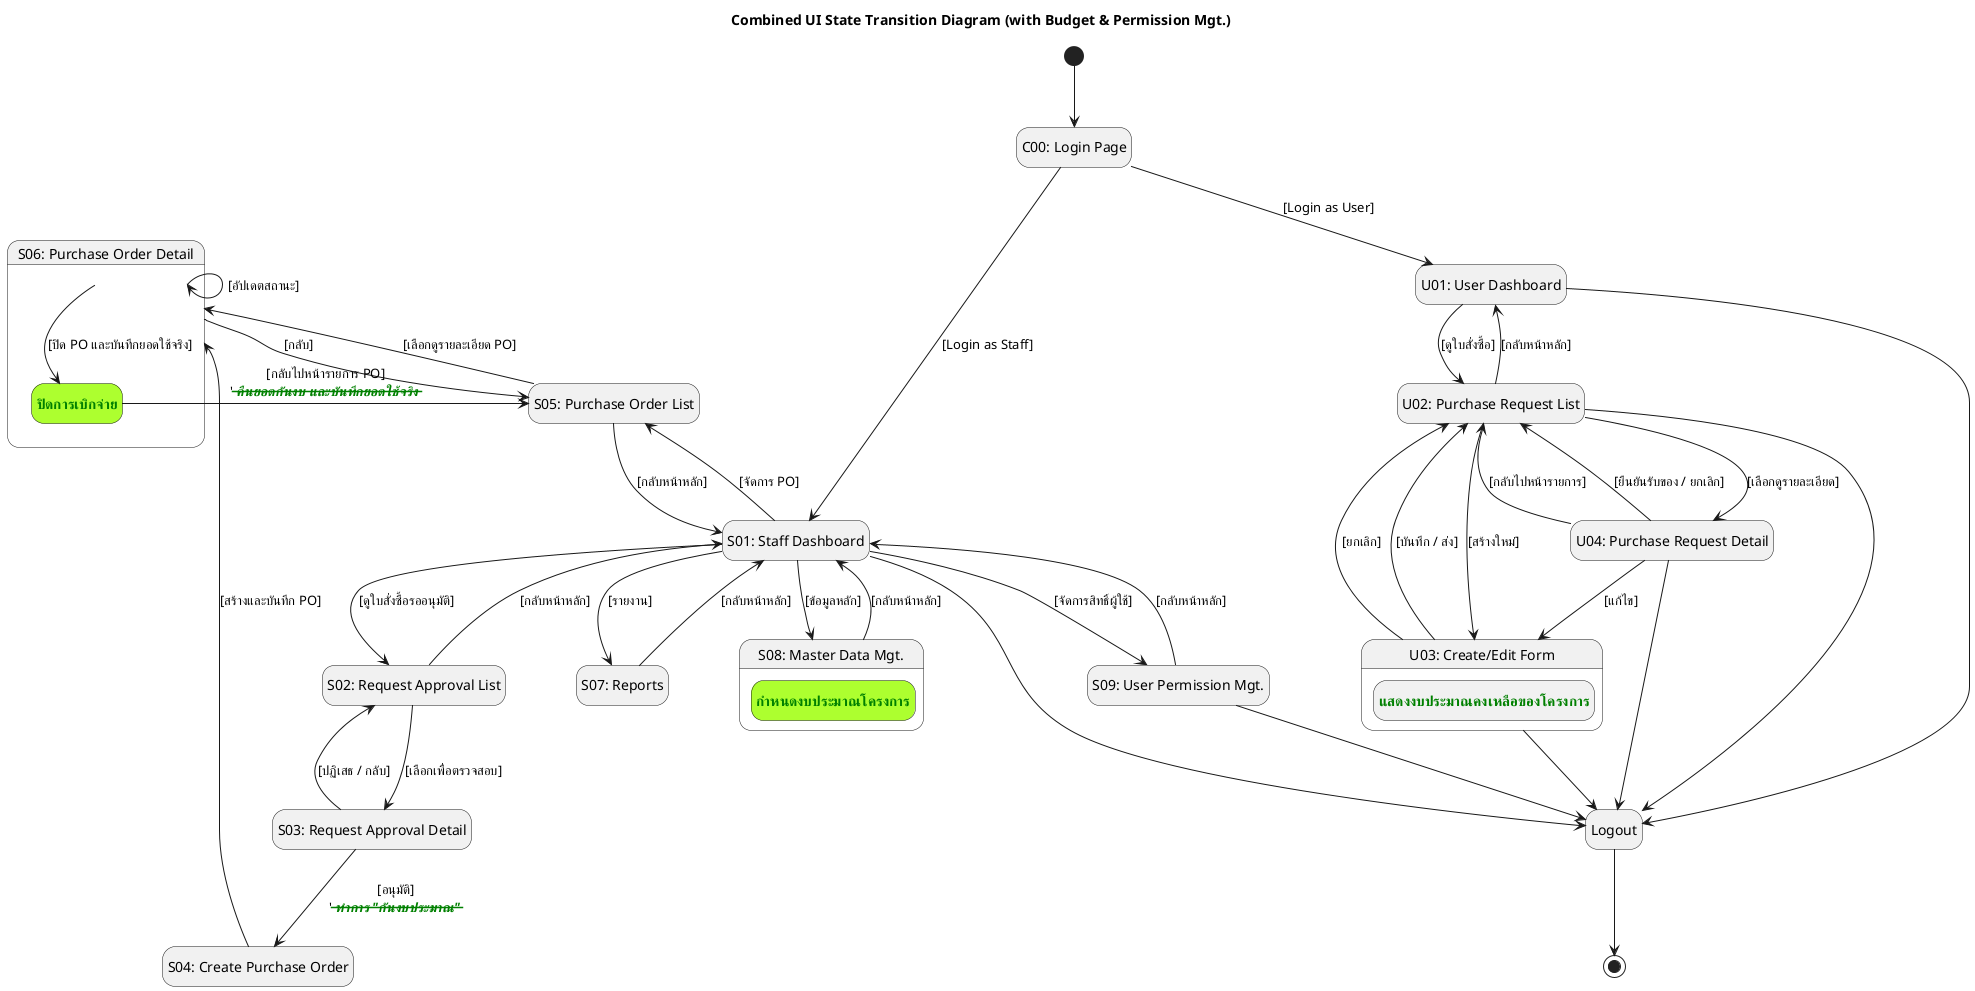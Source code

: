 @startuml
title Combined UI State Transition Diagram (with Budget & Permission Mgt.)
hide empty description

' --- Custom Styling for new Budget states ---
skinparam state {
  BackgroundColor<<Budget>> GreenYellow
}

state "C00: Login Page" as C00
state "Logout" as LOGOUT

[*] --> C00

' --- User States ---
state "U01: User Dashboard" as U01
state "U02: Purchase Request List" as U02
state "U03: Create/Edit Form" as U03 {
    ' --- Added Budget Display ---
    state "<b><color:green>แสดงงบประมาณคงเหลือของโครงการ</color></b>" as U03_BUDGET
}
state "U04: Purchase Request Detail" as U04

C00 --> U01 : [Login as User]
U01 --> U02 : [ดูใบสั่งซื้อ]
U01 --> LOGOUT

U02 --> U03 : [สร้างใหม่]
U02 --> U04 : [เลือกดูรายละเอียด]
U02 --> U01 : [กลับหน้าหลัก]
U02 --> LOGOUT

U03 --> U02 : [บันทึก / ส่ง]
U03 --> U02 : [ยกเลิก]
U03 --> LOGOUT

U04 --> U02 : [กลับไปหน้ารายการ]
U04 --> U02 : [ยืนยันรับของ / ยกเลิก]
U04 --> U03 : [แก้ไข]
U04 --> LOGOUT

' --- Staff States ---
state "S01: Staff Dashboard" as S01
state "S02: Request Approval List" as S02
state "S03: Request Approval Detail" as S03
state "S04: Create Purchase Order" as S04
state "S05: Purchase Order List" as S05
state "S06: Purchase Order Detail" as S06 {
    ' --- Added Budget Closing Action ---
    state "<b><color:green>ปิดการเบิกจ่าย</color></b>" as S06_CLOSE <<Budget>>
}
state "S07: Reports" as S07
state "S08: Master Data Mgt." as S08 {
    ' --- Added Budget Definition ---
    state "<b><color:green>กำหนดงบประมาณโครงการ</color></b>" as S08_BUDGET <<Budget>>
}
state "S09: User Permission Mgt." as S09

C00 --> S01 : [Login as Staff]
S01 --> S02 : [ดูใบสั่งซื้อรออนุมัติ]
S01 --> S05 : [จัดการ PO]
S01 --> S07 : [รายงาน]
S01 --> S08 : [ข้อมูลหลัก]
S01 --> S09 : [จัดการสิทธิ์ผู้ใช้]
S01 --> LOGOUT

S02 --> S03 : [เลือกเพื่อตรวจสอบ]
S02 --> S01 : [กลับหน้าหลัก]

' --- Budget Encumbrance Flow (Added annotation) ---
S03 --> S04 : [อนุมัติ]\n'<b><color:green>//-- ทำการ "กันงบประมาณ" --//</color></b>
S03 --> S02 : [ปฏิเสธ / กลับ]

S04 --> S06 : [สร้างและบันทึก PO]

S05 --> S06 : [เลือกดูรายละเอียด PO]
S05 --> S01 : [กลับหน้าหลัก]

S06 --> S05 : [กลับ]
S06 -> S06 : [อัปเดตสถานะ]

' --- Budget Disbursement Flow (Added new path) ---
S06 --> S06_CLOSE : [ปิด PO และบันทึกยอดใช้จริง]
S06_CLOSE --> S05 : [กลับไปหน้ารายการ PO]\n'<b><color:green>//-- คืนยอดกันงบ และบันทึกยอดใช้จริง --//</color></b>

S07 --> S01 : [กลับหน้าหลัก]
S08 --> S01 : [กลับหน้าหลัก]
S09 --> S01 : [กลับหน้าหลัก]
S09 --> LOGOUT

LOGOUT --> [*]
@enduml
